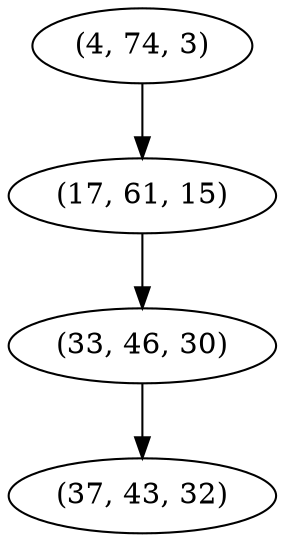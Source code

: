 digraph tree {
    "(4, 74, 3)";
    "(17, 61, 15)";
    "(33, 46, 30)";
    "(37, 43, 32)";
    "(4, 74, 3)" -> "(17, 61, 15)";
    "(17, 61, 15)" -> "(33, 46, 30)";
    "(33, 46, 30)" -> "(37, 43, 32)";
}
